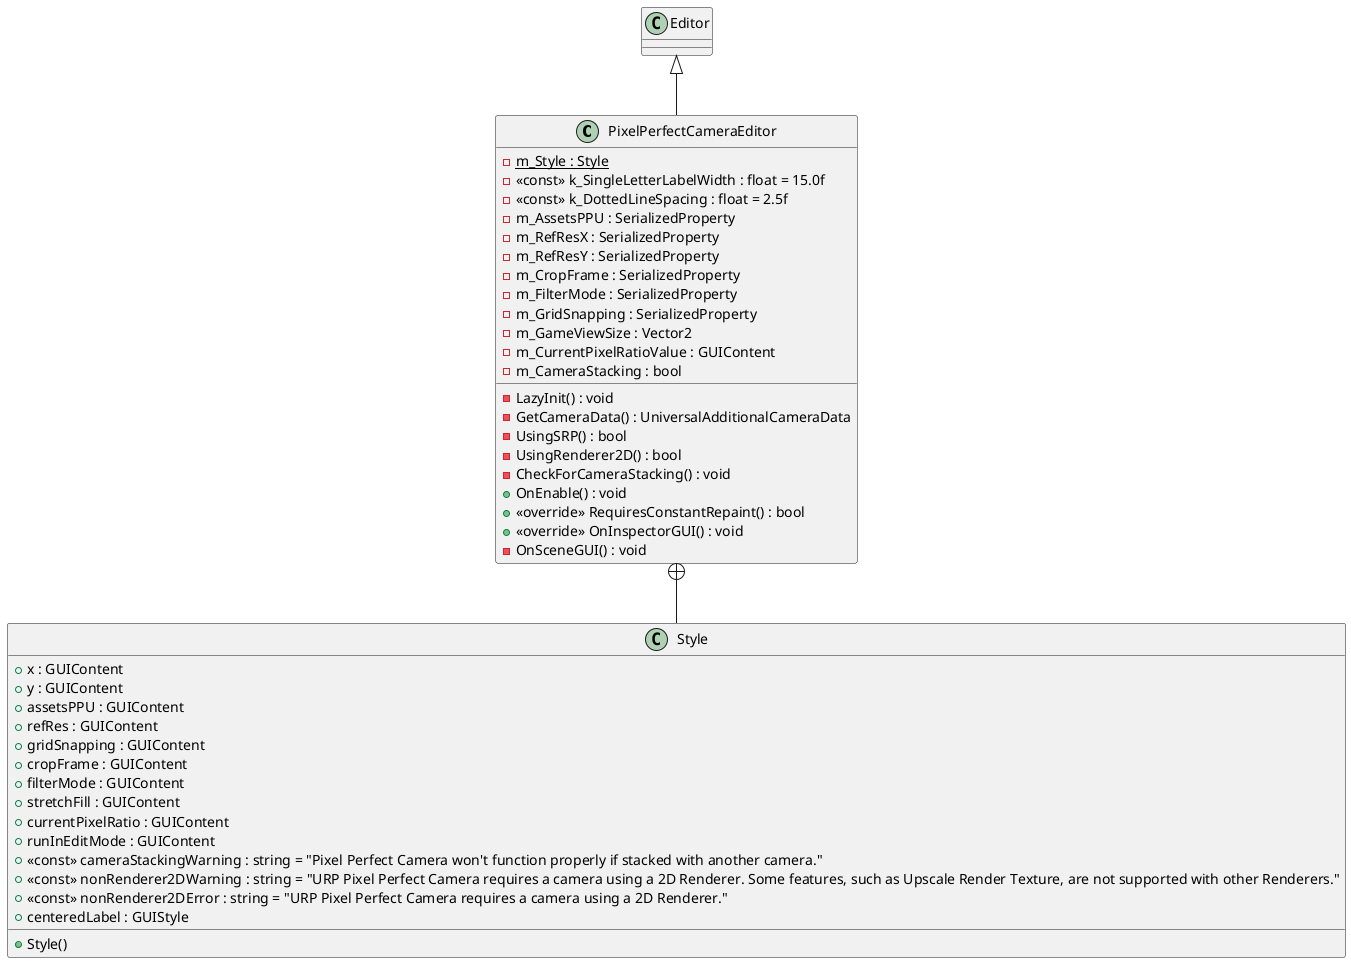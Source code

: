 @startuml
class PixelPerfectCameraEditor {
    - {static} m_Style : Style
    - <<const>> k_SingleLetterLabelWidth : float = 15.0f
    - <<const>> k_DottedLineSpacing : float = 2.5f
    - m_AssetsPPU : SerializedProperty
    - m_RefResX : SerializedProperty
    - m_RefResY : SerializedProperty
    - m_CropFrame : SerializedProperty
    - m_FilterMode : SerializedProperty
    - m_GridSnapping : SerializedProperty
    - m_GameViewSize : Vector2
    - m_CurrentPixelRatioValue : GUIContent
    - m_CameraStacking : bool
    - LazyInit() : void
    - GetCameraData() : UniversalAdditionalCameraData
    - UsingSRP() : bool
    - UsingRenderer2D() : bool
    - CheckForCameraStacking() : void
    + OnEnable() : void
    + <<override>> RequiresConstantRepaint() : bool
    + <<override>> OnInspectorGUI() : void
    - OnSceneGUI() : void
}
class Style {
    + x : GUIContent
    + y : GUIContent
    + assetsPPU : GUIContent
    + refRes : GUIContent
    + gridSnapping : GUIContent
    + cropFrame : GUIContent
    + filterMode : GUIContent
    + stretchFill : GUIContent
    + currentPixelRatio : GUIContent
    + runInEditMode : GUIContent
    + <<const>> cameraStackingWarning : string = "Pixel Perfect Camera won't function properly if stacked with another camera."
    + <<const>> nonRenderer2DWarning : string = "URP Pixel Perfect Camera requires a camera using a 2D Renderer. Some features, such as Upscale Render Texture, are not supported with other Renderers."
    + <<const>> nonRenderer2DError : string = "URP Pixel Perfect Camera requires a camera using a 2D Renderer."
    + centeredLabel : GUIStyle
    + Style()
}
Editor <|-- PixelPerfectCameraEditor
PixelPerfectCameraEditor +-- Style
@enduml
